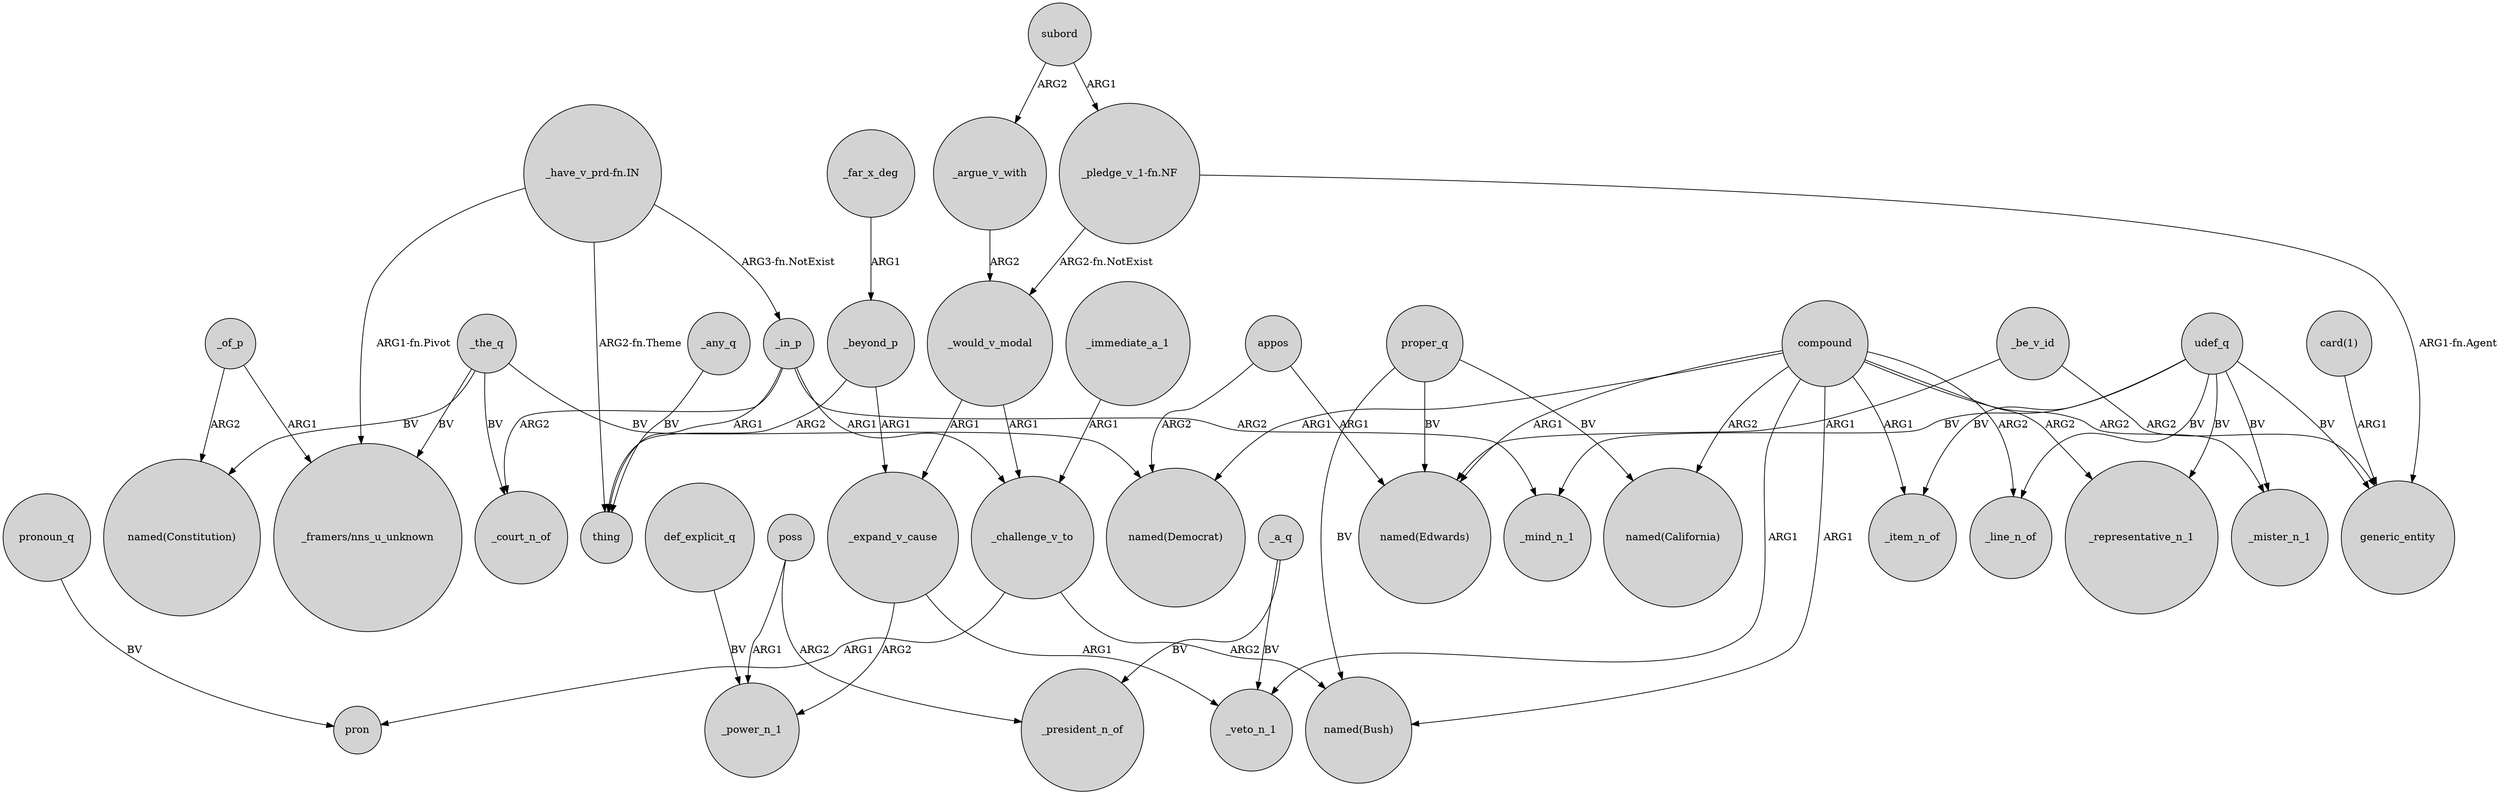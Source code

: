 digraph {
	node [shape=circle style=filled]
	subord -> _argue_v_with [label=ARG2]
	_the_q -> "named(Democrat)" [label=BV]
	_challenge_v_to -> "named(Bush)" [label=ARG2]
	compound -> _line_n_of [label=ARG2]
	_far_x_deg -> _beyond_p [label=ARG1]
	udef_q -> generic_entity [label=BV]
	appos -> "named(Democrat)" [label=ARG2]
	compound -> _mister_n_1 [label=ARG2]
	_the_q -> _court_n_of [label=BV]
	_be_v_id -> "named(Edwards)" [label=ARG1]
	def_explicit_q -> _power_n_1 [label=BV]
	proper_q -> "named(California)" [label=BV]
	_challenge_v_to -> pron [label=ARG1]
	udef_q -> _mister_n_1 [label=BV]
	compound -> "named(Bush)" [label=ARG1]
	_immediate_a_1 -> _challenge_v_to [label=ARG1]
	_beyond_p -> _expand_v_cause [label=ARG1]
	_expand_v_cause -> _power_n_1 [label=ARG2]
	_in_p -> thing [label=ARG1]
	_beyond_p -> thing [label=ARG2]
	compound -> "named(Democrat)" [label=ARG1]
	subord -> "_pledge_v_1-fn.NF" [label=ARG1]
	poss -> _power_n_1 [label=ARG1]
	_be_v_id -> generic_entity [label=ARG2]
	compound -> "named(Edwards)" [label=ARG1]
	"_have_v_prd-fn.IN" -> "_framers/nns_u_unknown" [label="ARG1-fn.Pivot"]
	pronoun_q -> pron [label=BV]
	compound -> _representative_n_1 [label=ARG2]
	compound -> _item_n_of [label=ARG1]
	appos -> "named(Edwards)" [label=ARG1]
	udef_q -> _item_n_of [label=BV]
	_in_p -> _court_n_of [label=ARG2]
	_in_p -> _challenge_v_to [label=ARG1]
	udef_q -> _line_n_of [label=BV]
	_would_v_modal -> _expand_v_cause [label=ARG1]
	"_have_v_prd-fn.IN" -> _in_p [label="ARG3-fn.NotExist"]
	_would_v_modal -> _challenge_v_to [label=ARG1]
	_in_p -> _mind_n_1 [label=ARG2]
	proper_q -> "named(Bush)" [label=BV]
	_a_q -> _president_n_of [label=BV]
	udef_q -> _representative_n_1 [label=BV]
	proper_q -> "named(Edwards)" [label=BV]
	compound -> "named(California)" [label=ARG2]
	"_have_v_prd-fn.IN" -> thing [label="ARG2-fn.Theme"]
	_a_q -> _veto_n_1 [label=BV]
	"card(1)" -> generic_entity [label=ARG1]
	_expand_v_cause -> _veto_n_1 [label=ARG1]
	_of_p -> "named(Constitution)" [label=ARG2]
	_the_q -> "named(Constitution)" [label=BV]
	"_pledge_v_1-fn.NF" -> generic_entity [label="ARG1-fn.Agent"]
	_the_q -> "_framers/nns_u_unknown" [label=BV]
	udef_q -> _mind_n_1 [label=BV]
	_of_p -> "_framers/nns_u_unknown" [label=ARG1]
	poss -> _president_n_of [label=ARG2]
	compound -> _veto_n_1 [label=ARG1]
	_argue_v_with -> _would_v_modal [label=ARG2]
	_any_q -> thing [label=BV]
	"_pledge_v_1-fn.NF" -> _would_v_modal [label="ARG2-fn.NotExist"]
}
